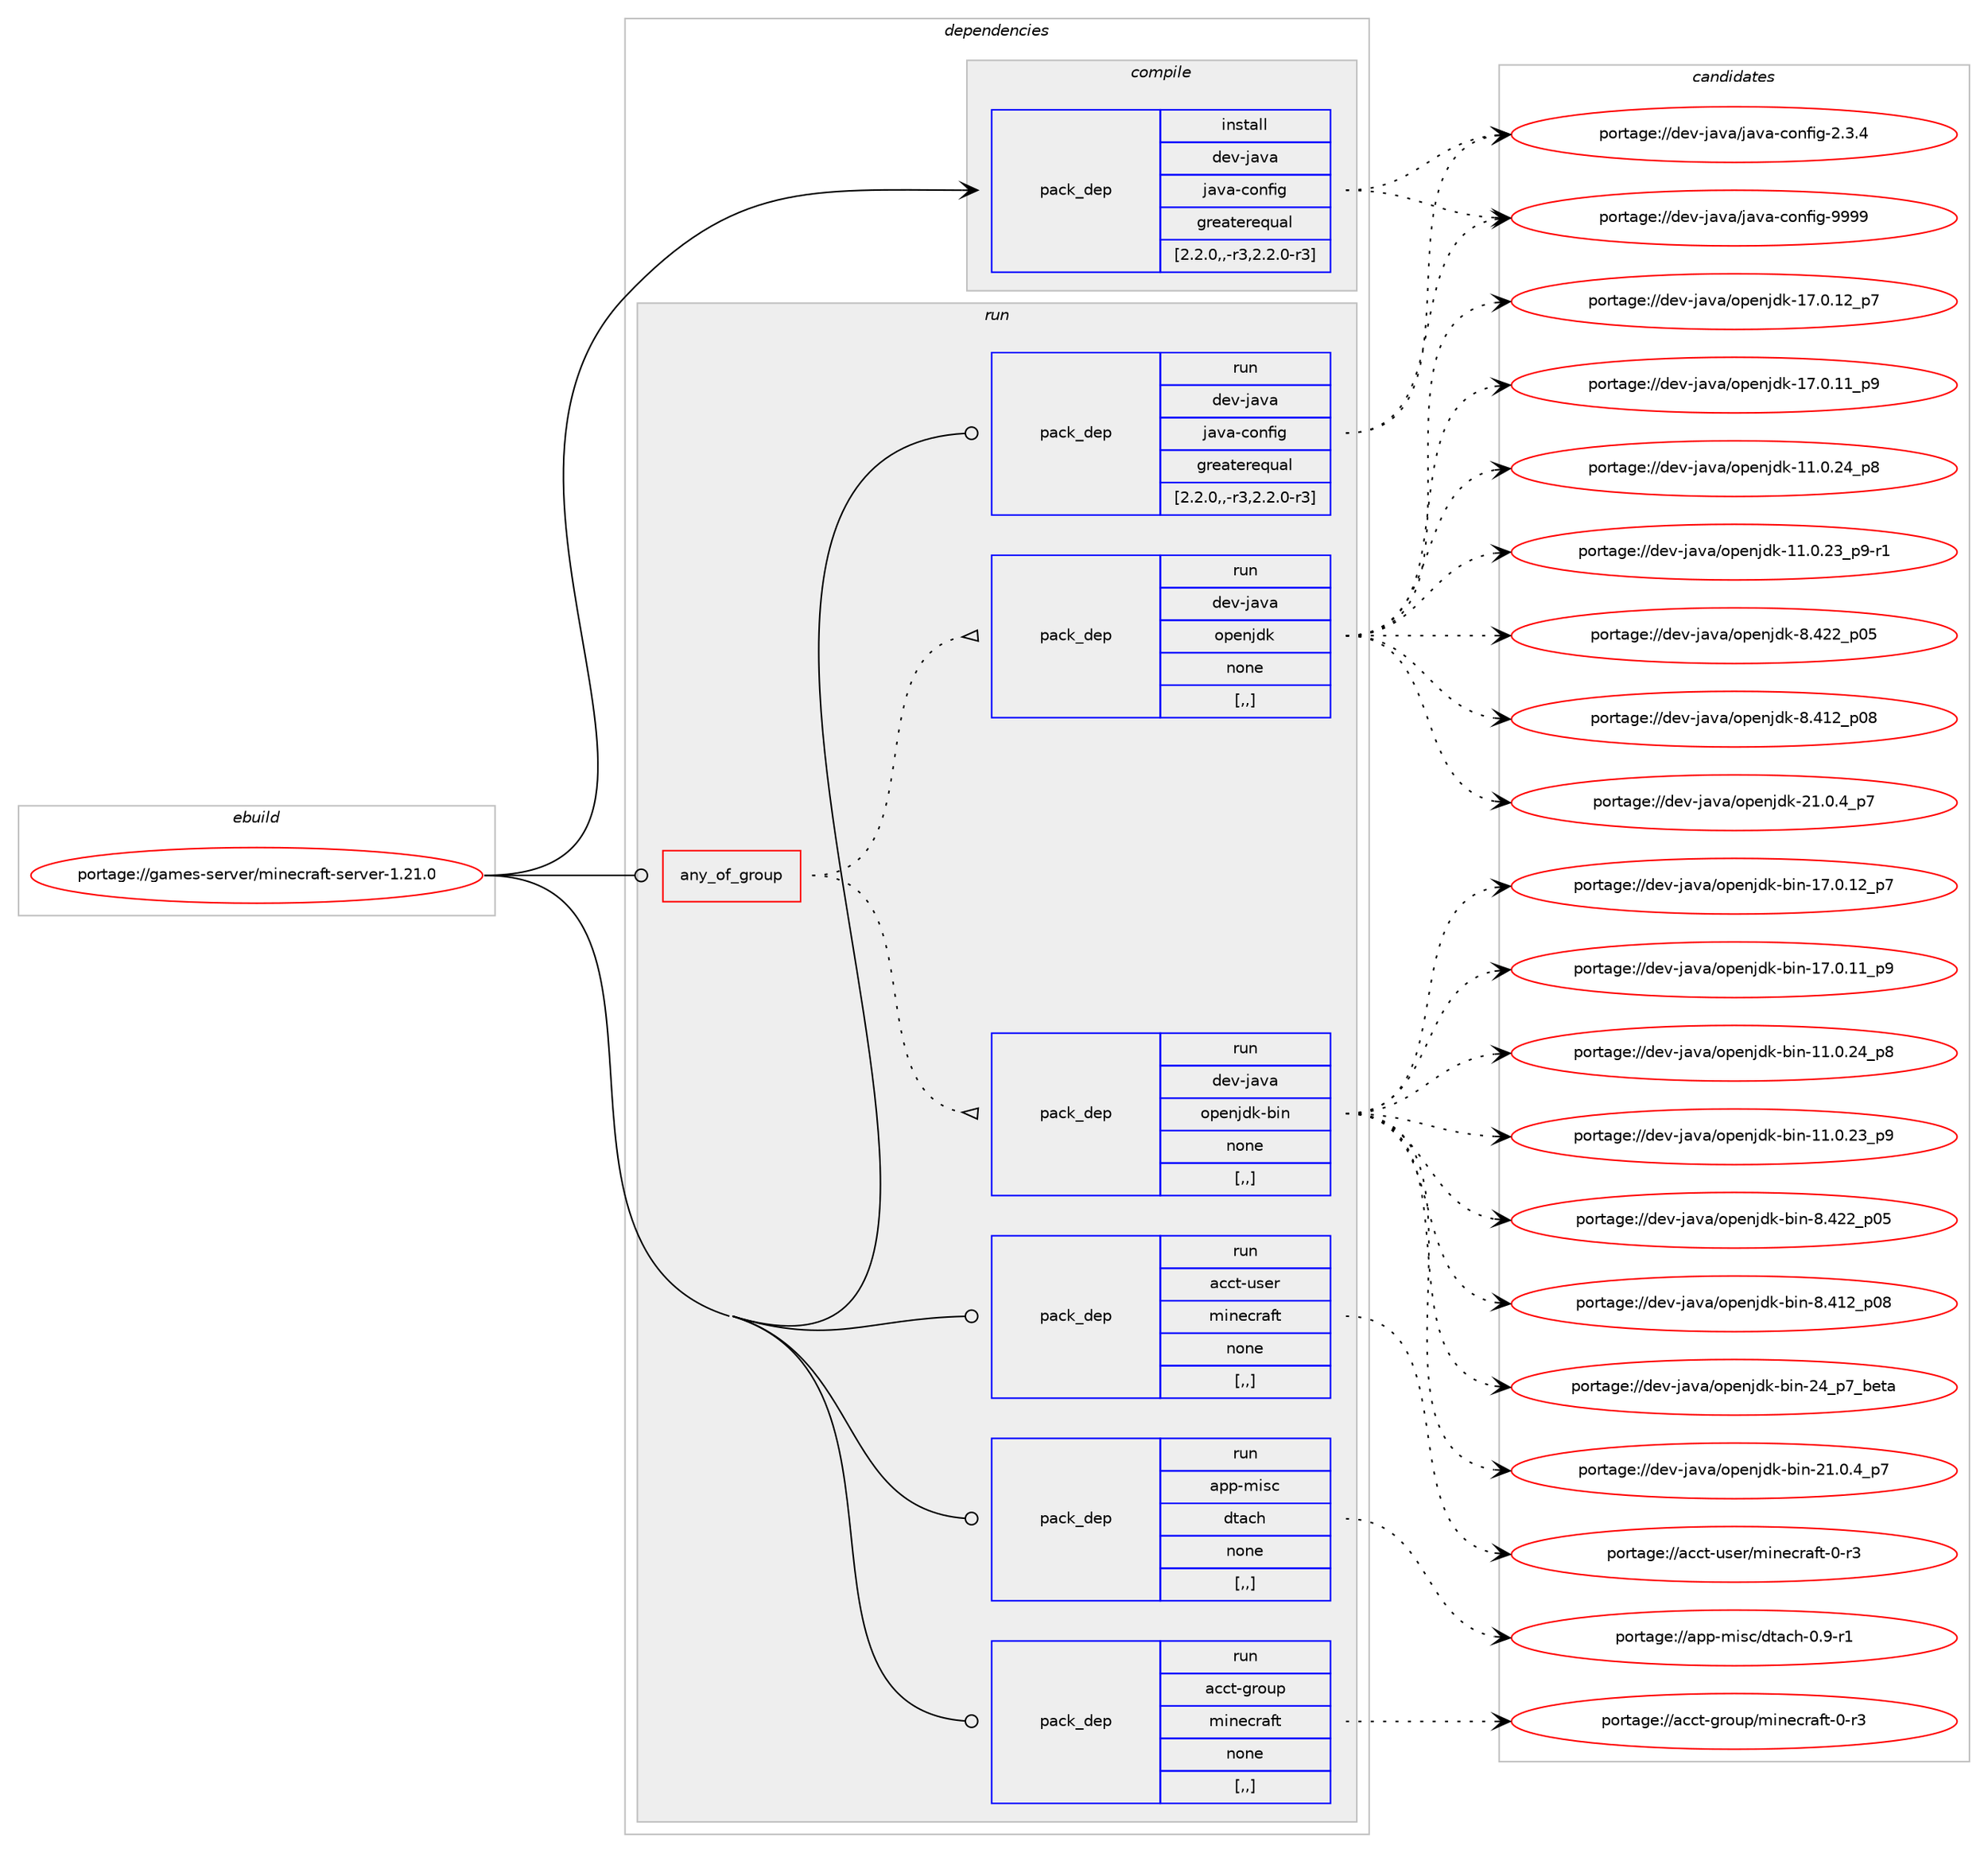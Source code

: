 digraph prolog {

# *************
# Graph options
# *************

newrank=true;
concentrate=true;
compound=true;
graph [rankdir=LR,fontname=Helvetica,fontsize=10,ranksep=1.5];#, ranksep=2.5, nodesep=0.2];
edge  [arrowhead=vee];
node  [fontname=Helvetica,fontsize=10];

# **********
# The ebuild
# **********

subgraph cluster_leftcol {
color=gray;
label=<<i>ebuild</i>>;
id [label="portage://games-server/minecraft-server-1.21.0", color=red, width=4, href="../games-server/minecraft-server-1.21.0.svg"];
}

# ****************
# The dependencies
# ****************

subgraph cluster_midcol {
color=gray;
label=<<i>dependencies</i>>;
subgraph cluster_compile {
fillcolor="#eeeeee";
style=filled;
label=<<i>compile</i>>;
subgraph pack167091 {
dependency233171 [label=<<TABLE BORDER="0" CELLBORDER="1" CELLSPACING="0" CELLPADDING="4" WIDTH="220"><TR><TD ROWSPAN="6" CELLPADDING="30">pack_dep</TD></TR><TR><TD WIDTH="110">install</TD></TR><TR><TD>dev-java</TD></TR><TR><TD>java-config</TD></TR><TR><TD>greaterequal</TD></TR><TR><TD>[2.2.0,,-r3,2.2.0-r3]</TD></TR></TABLE>>, shape=none, color=blue];
}
id:e -> dependency233171:w [weight=20,style="solid",arrowhead="vee"];
}
subgraph cluster_compileandrun {
fillcolor="#eeeeee";
style=filled;
label=<<i>compile and run</i>>;
}
subgraph cluster_run {
fillcolor="#eeeeee";
style=filled;
label=<<i>run</i>>;
subgraph any1360 {
dependency233172 [label=<<TABLE BORDER="0" CELLBORDER="1" CELLSPACING="0" CELLPADDING="4"><TR><TD CELLPADDING="10">any_of_group</TD></TR></TABLE>>, shape=none, color=red];subgraph pack167092 {
dependency233173 [label=<<TABLE BORDER="0" CELLBORDER="1" CELLSPACING="0" CELLPADDING="4" WIDTH="220"><TR><TD ROWSPAN="6" CELLPADDING="30">pack_dep</TD></TR><TR><TD WIDTH="110">run</TD></TR><TR><TD>dev-java</TD></TR><TR><TD>openjdk</TD></TR><TR><TD>none</TD></TR><TR><TD>[,,]</TD></TR></TABLE>>, shape=none, color=blue];
}
dependency233172:e -> dependency233173:w [weight=20,style="dotted",arrowhead="oinv"];
subgraph pack167093 {
dependency233174 [label=<<TABLE BORDER="0" CELLBORDER="1" CELLSPACING="0" CELLPADDING="4" WIDTH="220"><TR><TD ROWSPAN="6" CELLPADDING="30">pack_dep</TD></TR><TR><TD WIDTH="110">run</TD></TR><TR><TD>dev-java</TD></TR><TR><TD>openjdk-bin</TD></TR><TR><TD>none</TD></TR><TR><TD>[,,]</TD></TR></TABLE>>, shape=none, color=blue];
}
dependency233172:e -> dependency233174:w [weight=20,style="dotted",arrowhead="oinv"];
}
id:e -> dependency233172:w [weight=20,style="solid",arrowhead="odot"];
subgraph pack167094 {
dependency233175 [label=<<TABLE BORDER="0" CELLBORDER="1" CELLSPACING="0" CELLPADDING="4" WIDTH="220"><TR><TD ROWSPAN="6" CELLPADDING="30">pack_dep</TD></TR><TR><TD WIDTH="110">run</TD></TR><TR><TD>acct-group</TD></TR><TR><TD>minecraft</TD></TR><TR><TD>none</TD></TR><TR><TD>[,,]</TD></TR></TABLE>>, shape=none, color=blue];
}
id:e -> dependency233175:w [weight=20,style="solid",arrowhead="odot"];
subgraph pack167095 {
dependency233176 [label=<<TABLE BORDER="0" CELLBORDER="1" CELLSPACING="0" CELLPADDING="4" WIDTH="220"><TR><TD ROWSPAN="6" CELLPADDING="30">pack_dep</TD></TR><TR><TD WIDTH="110">run</TD></TR><TR><TD>acct-user</TD></TR><TR><TD>minecraft</TD></TR><TR><TD>none</TD></TR><TR><TD>[,,]</TD></TR></TABLE>>, shape=none, color=blue];
}
id:e -> dependency233176:w [weight=20,style="solid",arrowhead="odot"];
subgraph pack167096 {
dependency233177 [label=<<TABLE BORDER="0" CELLBORDER="1" CELLSPACING="0" CELLPADDING="4" WIDTH="220"><TR><TD ROWSPAN="6" CELLPADDING="30">pack_dep</TD></TR><TR><TD WIDTH="110">run</TD></TR><TR><TD>app-misc</TD></TR><TR><TD>dtach</TD></TR><TR><TD>none</TD></TR><TR><TD>[,,]</TD></TR></TABLE>>, shape=none, color=blue];
}
id:e -> dependency233177:w [weight=20,style="solid",arrowhead="odot"];
subgraph pack167097 {
dependency233178 [label=<<TABLE BORDER="0" CELLBORDER="1" CELLSPACING="0" CELLPADDING="4" WIDTH="220"><TR><TD ROWSPAN="6" CELLPADDING="30">pack_dep</TD></TR><TR><TD WIDTH="110">run</TD></TR><TR><TD>dev-java</TD></TR><TR><TD>java-config</TD></TR><TR><TD>greaterequal</TD></TR><TR><TD>[2.2.0,,-r3,2.2.0-r3]</TD></TR></TABLE>>, shape=none, color=blue];
}
id:e -> dependency233178:w [weight=20,style="solid",arrowhead="odot"];
}
}

# **************
# The candidates
# **************

subgraph cluster_choices {
rank=same;
color=gray;
label=<<i>candidates</i>>;

subgraph choice167091 {
color=black;
nodesep=1;
choice10010111845106971189747106971189745991111101021051034557575757 [label="portage://dev-java/java-config-9999", color=red, width=4,href="../dev-java/java-config-9999.svg"];
choice1001011184510697118974710697118974599111110102105103455046514652 [label="portage://dev-java/java-config-2.3.4", color=red, width=4,href="../dev-java/java-config-2.3.4.svg"];
dependency233171:e -> choice10010111845106971189747106971189745991111101021051034557575757:w [style=dotted,weight="100"];
dependency233171:e -> choice1001011184510697118974710697118974599111110102105103455046514652:w [style=dotted,weight="100"];
}
subgraph choice167092 {
color=black;
nodesep=1;
choice10010111845106971189747111112101110106100107455049464846529511255 [label="portage://dev-java/openjdk-21.0.4_p7", color=red, width=4,href="../dev-java/openjdk-21.0.4_p7.svg"];
choice1001011184510697118974711111210111010610010745495546484649509511255 [label="portage://dev-java/openjdk-17.0.12_p7", color=red, width=4,href="../dev-java/openjdk-17.0.12_p7.svg"];
choice1001011184510697118974711111210111010610010745495546484649499511257 [label="portage://dev-java/openjdk-17.0.11_p9", color=red, width=4,href="../dev-java/openjdk-17.0.11_p9.svg"];
choice1001011184510697118974711111210111010610010745494946484650529511256 [label="portage://dev-java/openjdk-11.0.24_p8", color=red, width=4,href="../dev-java/openjdk-11.0.24_p8.svg"];
choice10010111845106971189747111112101110106100107454949464846505195112574511449 [label="portage://dev-java/openjdk-11.0.23_p9-r1", color=red, width=4,href="../dev-java/openjdk-11.0.23_p9-r1.svg"];
choice10010111845106971189747111112101110106100107455646525050951124853 [label="portage://dev-java/openjdk-8.422_p05", color=red, width=4,href="../dev-java/openjdk-8.422_p05.svg"];
choice10010111845106971189747111112101110106100107455646524950951124856 [label="portage://dev-java/openjdk-8.412_p08", color=red, width=4,href="../dev-java/openjdk-8.412_p08.svg"];
dependency233173:e -> choice10010111845106971189747111112101110106100107455049464846529511255:w [style=dotted,weight="100"];
dependency233173:e -> choice1001011184510697118974711111210111010610010745495546484649509511255:w [style=dotted,weight="100"];
dependency233173:e -> choice1001011184510697118974711111210111010610010745495546484649499511257:w [style=dotted,weight="100"];
dependency233173:e -> choice1001011184510697118974711111210111010610010745494946484650529511256:w [style=dotted,weight="100"];
dependency233173:e -> choice10010111845106971189747111112101110106100107454949464846505195112574511449:w [style=dotted,weight="100"];
dependency233173:e -> choice10010111845106971189747111112101110106100107455646525050951124853:w [style=dotted,weight="100"];
dependency233173:e -> choice10010111845106971189747111112101110106100107455646524950951124856:w [style=dotted,weight="100"];
}
subgraph choice167093 {
color=black;
nodesep=1;
choice1001011184510697118974711111210111010610010745981051104550529511255959810111697 [label="portage://dev-java/openjdk-bin-24_p7_beta", color=red, width=4,href="../dev-java/openjdk-bin-24_p7_beta.svg"];
choice100101118451069711897471111121011101061001074598105110455049464846529511255 [label="portage://dev-java/openjdk-bin-21.0.4_p7", color=red, width=4,href="../dev-java/openjdk-bin-21.0.4_p7.svg"];
choice10010111845106971189747111112101110106100107459810511045495546484649509511255 [label="portage://dev-java/openjdk-bin-17.0.12_p7", color=red, width=4,href="../dev-java/openjdk-bin-17.0.12_p7.svg"];
choice10010111845106971189747111112101110106100107459810511045495546484649499511257 [label="portage://dev-java/openjdk-bin-17.0.11_p9", color=red, width=4,href="../dev-java/openjdk-bin-17.0.11_p9.svg"];
choice10010111845106971189747111112101110106100107459810511045494946484650529511256 [label="portage://dev-java/openjdk-bin-11.0.24_p8", color=red, width=4,href="../dev-java/openjdk-bin-11.0.24_p8.svg"];
choice10010111845106971189747111112101110106100107459810511045494946484650519511257 [label="portage://dev-java/openjdk-bin-11.0.23_p9", color=red, width=4,href="../dev-java/openjdk-bin-11.0.23_p9.svg"];
choice100101118451069711897471111121011101061001074598105110455646525050951124853 [label="portage://dev-java/openjdk-bin-8.422_p05", color=red, width=4,href="../dev-java/openjdk-bin-8.422_p05.svg"];
choice100101118451069711897471111121011101061001074598105110455646524950951124856 [label="portage://dev-java/openjdk-bin-8.412_p08", color=red, width=4,href="../dev-java/openjdk-bin-8.412_p08.svg"];
dependency233174:e -> choice1001011184510697118974711111210111010610010745981051104550529511255959810111697:w [style=dotted,weight="100"];
dependency233174:e -> choice100101118451069711897471111121011101061001074598105110455049464846529511255:w [style=dotted,weight="100"];
dependency233174:e -> choice10010111845106971189747111112101110106100107459810511045495546484649509511255:w [style=dotted,weight="100"];
dependency233174:e -> choice10010111845106971189747111112101110106100107459810511045495546484649499511257:w [style=dotted,weight="100"];
dependency233174:e -> choice10010111845106971189747111112101110106100107459810511045494946484650529511256:w [style=dotted,weight="100"];
dependency233174:e -> choice10010111845106971189747111112101110106100107459810511045494946484650519511257:w [style=dotted,weight="100"];
dependency233174:e -> choice100101118451069711897471111121011101061001074598105110455646525050951124853:w [style=dotted,weight="100"];
dependency233174:e -> choice100101118451069711897471111121011101061001074598105110455646524950951124856:w [style=dotted,weight="100"];
}
subgraph choice167094 {
color=black;
nodesep=1;
choice9799991164510311411111711247109105110101991149710211645484511451 [label="portage://acct-group/minecraft-0-r3", color=red, width=4,href="../acct-group/minecraft-0-r3.svg"];
dependency233175:e -> choice9799991164510311411111711247109105110101991149710211645484511451:w [style=dotted,weight="100"];
}
subgraph choice167095 {
color=black;
nodesep=1;
choice9799991164511711510111447109105110101991149710211645484511451 [label="portage://acct-user/minecraft-0-r3", color=red, width=4,href="../acct-user/minecraft-0-r3.svg"];
dependency233176:e -> choice9799991164511711510111447109105110101991149710211645484511451:w [style=dotted,weight="100"];
}
subgraph choice167096 {
color=black;
nodesep=1;
choice971121124510910511599471001169799104454846574511449 [label="portage://app-misc/dtach-0.9-r1", color=red, width=4,href="../app-misc/dtach-0.9-r1.svg"];
dependency233177:e -> choice971121124510910511599471001169799104454846574511449:w [style=dotted,weight="100"];
}
subgraph choice167097 {
color=black;
nodesep=1;
choice10010111845106971189747106971189745991111101021051034557575757 [label="portage://dev-java/java-config-9999", color=red, width=4,href="../dev-java/java-config-9999.svg"];
choice1001011184510697118974710697118974599111110102105103455046514652 [label="portage://dev-java/java-config-2.3.4", color=red, width=4,href="../dev-java/java-config-2.3.4.svg"];
dependency233178:e -> choice10010111845106971189747106971189745991111101021051034557575757:w [style=dotted,weight="100"];
dependency233178:e -> choice1001011184510697118974710697118974599111110102105103455046514652:w [style=dotted,weight="100"];
}
}

}

